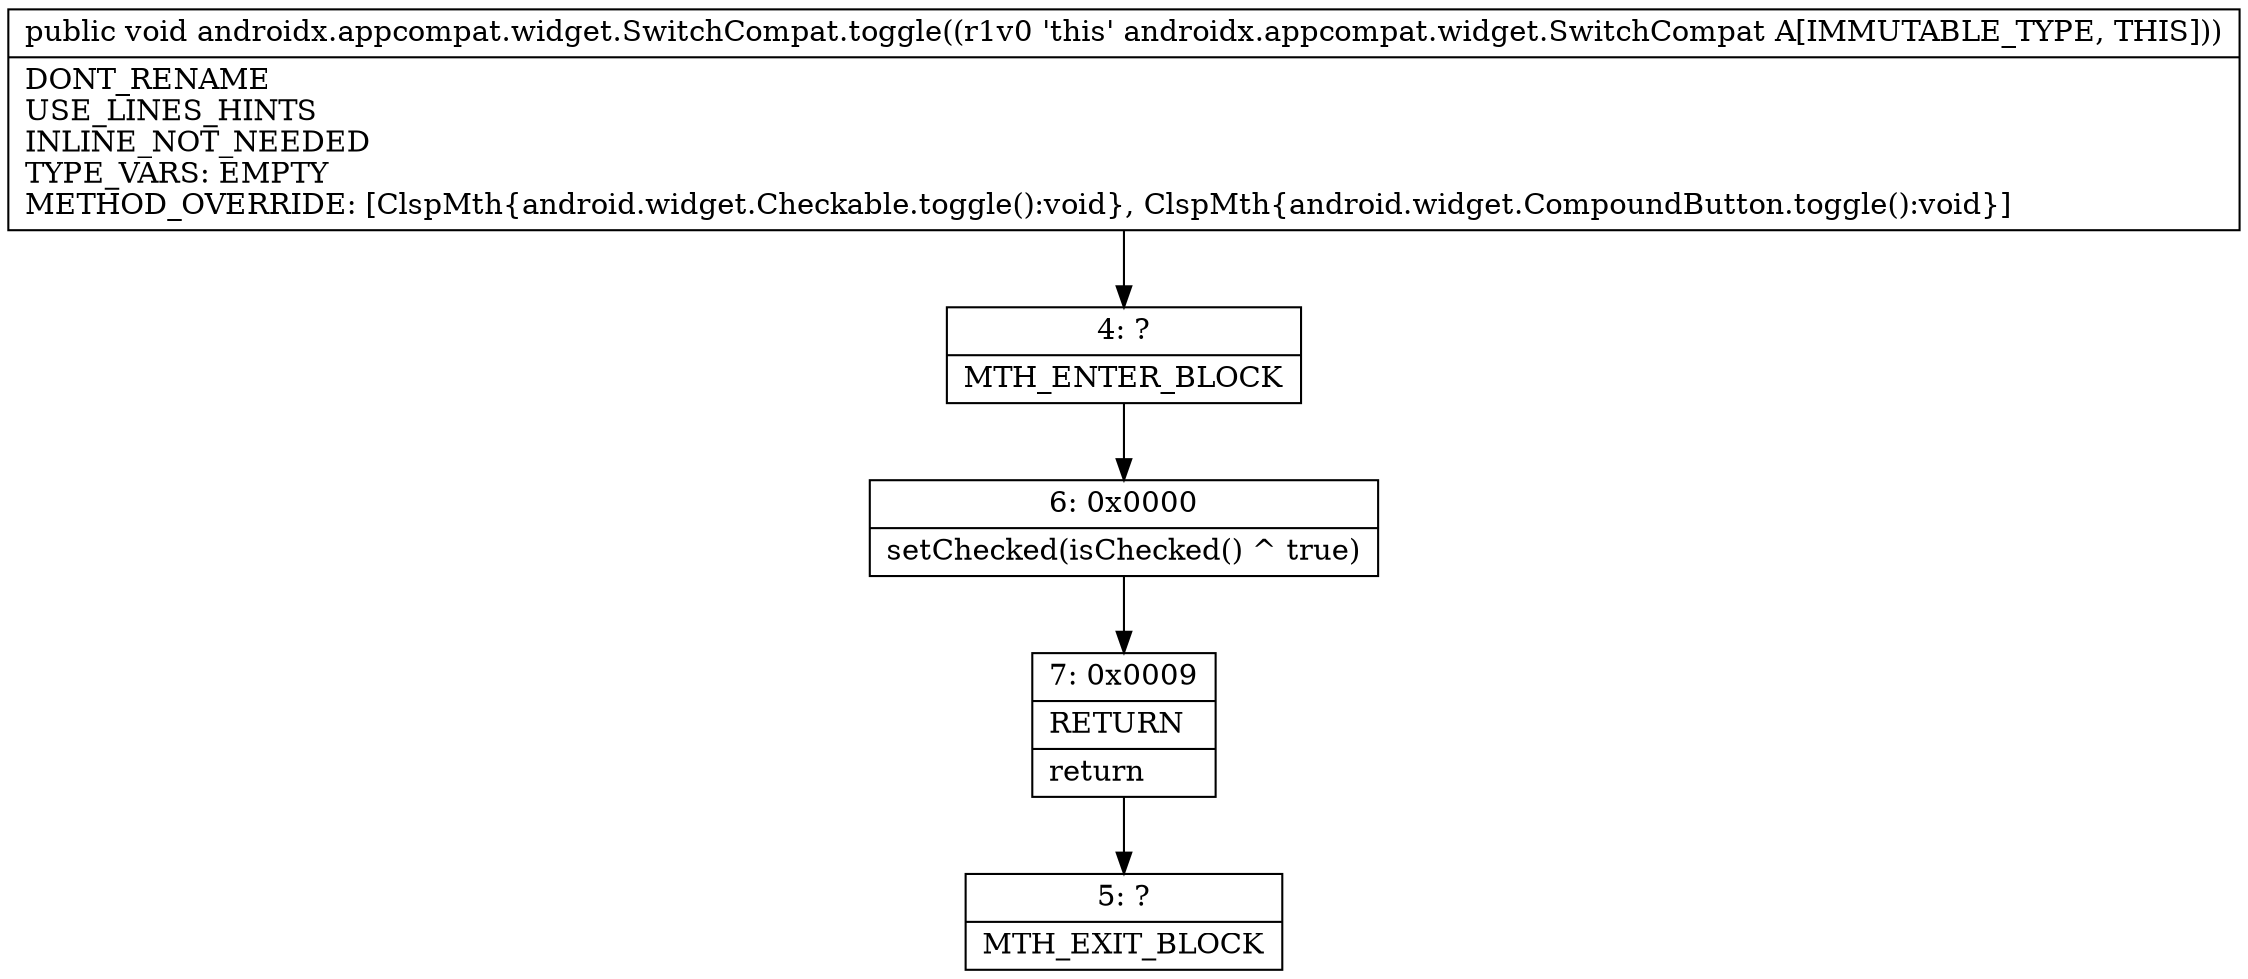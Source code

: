 digraph "CFG forandroidx.appcompat.widget.SwitchCompat.toggle()V" {
Node_4 [shape=record,label="{4\:\ ?|MTH_ENTER_BLOCK\l}"];
Node_6 [shape=record,label="{6\:\ 0x0000|setChecked(isChecked() ^ true)\l}"];
Node_7 [shape=record,label="{7\:\ 0x0009|RETURN\l|return\l}"];
Node_5 [shape=record,label="{5\:\ ?|MTH_EXIT_BLOCK\l}"];
MethodNode[shape=record,label="{public void androidx.appcompat.widget.SwitchCompat.toggle((r1v0 'this' androidx.appcompat.widget.SwitchCompat A[IMMUTABLE_TYPE, THIS]))  | DONT_RENAME\lUSE_LINES_HINTS\lINLINE_NOT_NEEDED\lTYPE_VARS: EMPTY\lMETHOD_OVERRIDE: [ClspMth\{android.widget.Checkable.toggle():void\}, ClspMth\{android.widget.CompoundButton.toggle():void\}]\l}"];
MethodNode -> Node_4;Node_4 -> Node_6;
Node_6 -> Node_7;
Node_7 -> Node_5;
}

